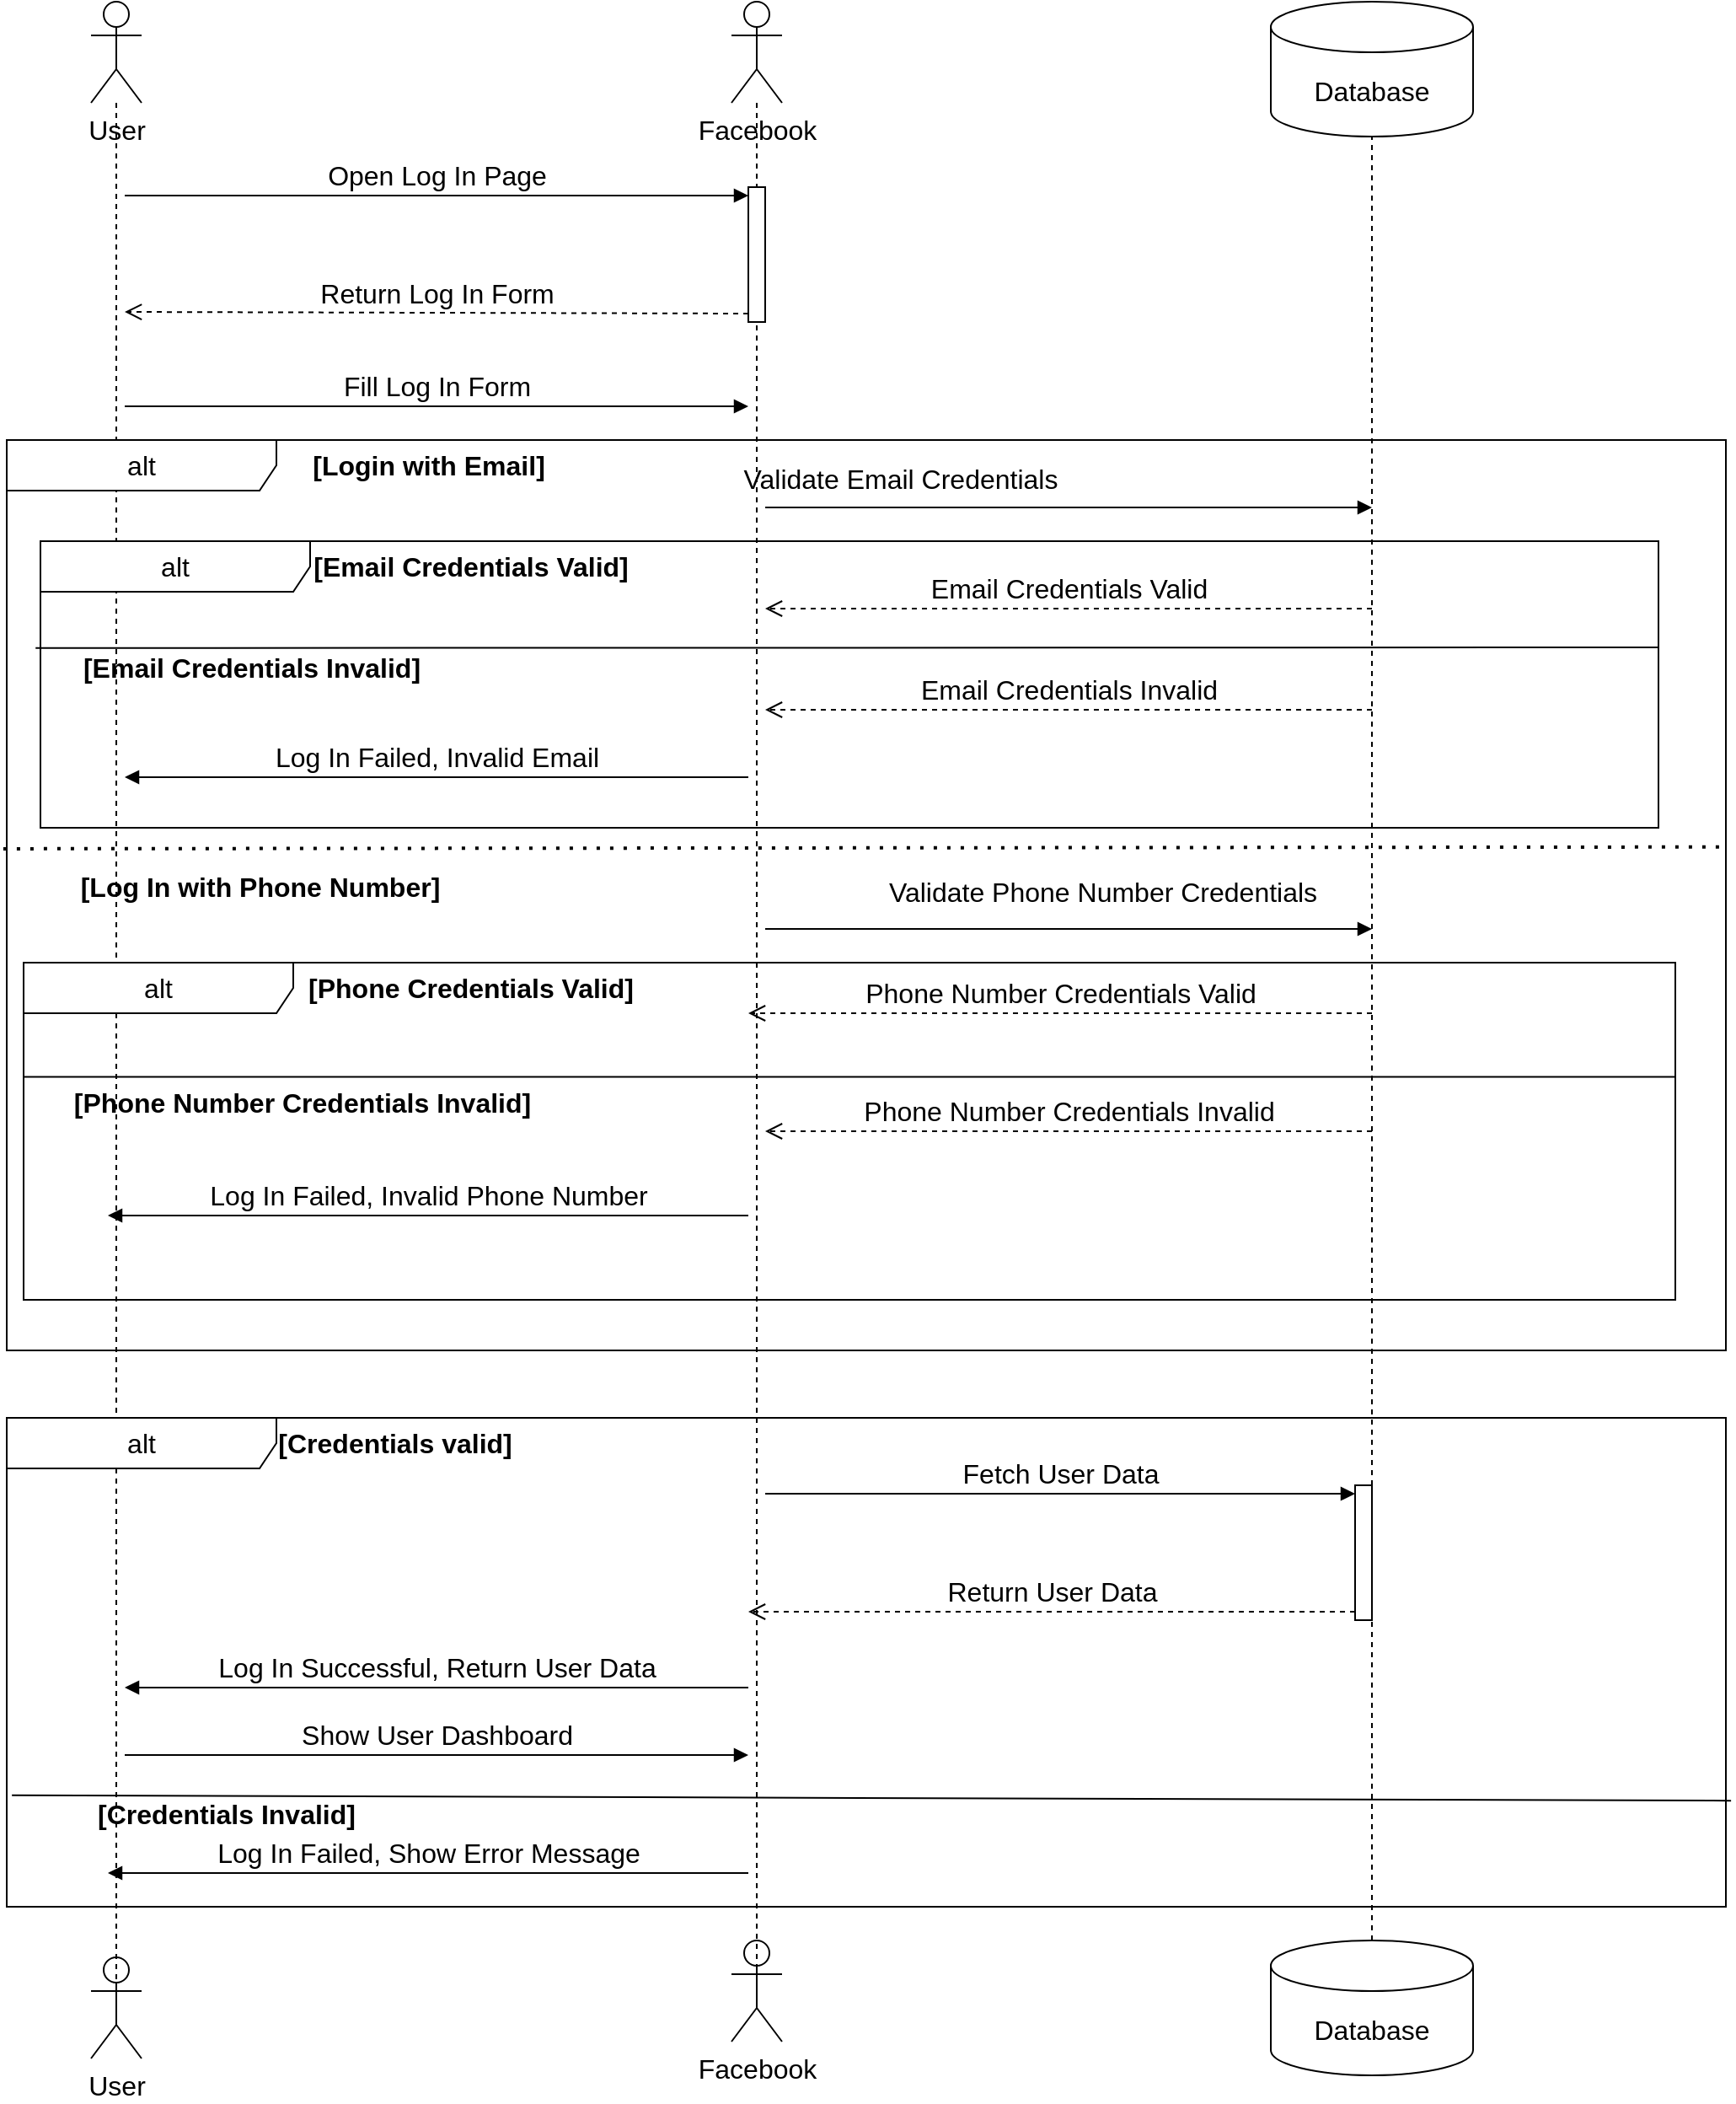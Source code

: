 <mxfile version="24.4.9" type="google">
  <diagram name="Page-1" id="2YBvvXClWsGukQMizWep">
    <mxGraphModel grid="1" page="1" gridSize="10" guides="1" tooltips="1" connect="1" arrows="1" fold="1" pageScale="1" pageWidth="850" pageHeight="1100" math="0" shadow="0">
      <root>
        <mxCell id="0" />
        <mxCell id="1" parent="0" />
        <mxCell id="pfkAAsE32BpPfaBulQgl-2" value="User" style="shape=umlActor;verticalLabelPosition=bottom;verticalAlign=top;html=1;outlineConnect=0;fontSize=16;" vertex="1" parent="1">
          <mxGeometry x="90" y="-1060" width="30" height="60" as="geometry" />
        </mxCell>
        <mxCell id="pfkAAsE32BpPfaBulQgl-3" value="User" style="shape=umlActor;verticalLabelPosition=bottom;verticalAlign=top;html=1;outlineConnect=0;fontSize=16;" vertex="1" parent="1">
          <mxGeometry x="90" y="100" width="30" height="60" as="geometry" />
        </mxCell>
        <mxCell id="pfkAAsE32BpPfaBulQgl-5" value="" style="endArrow=none;dashed=1;html=1;rounded=0;entryX=0.5;entryY=0.5;entryDx=0;entryDy=0;entryPerimeter=0;fontSize=16;" edge="1" parent="1" target="pfkAAsE32BpPfaBulQgl-3">
          <mxGeometry width="50" height="50" relative="1" as="geometry">
            <mxPoint x="105" y="-1000" as="sourcePoint" />
            <mxPoint x="510" y="-700" as="targetPoint" />
          </mxGeometry>
        </mxCell>
        <mxCell id="pfkAAsE32BpPfaBulQgl-6" value="Facebook" style="shape=umlActor;verticalLabelPosition=bottom;verticalAlign=top;html=1;outlineConnect=0;fontSize=16;" vertex="1" parent="1">
          <mxGeometry x="470" y="-1060" width="30" height="60" as="geometry" />
        </mxCell>
        <mxCell id="pfkAAsE32BpPfaBulQgl-9" value="Facebook" style="shape=umlActor;verticalLabelPosition=bottom;verticalAlign=top;html=1;outlineConnect=0;fontSize=16;" vertex="1" parent="1">
          <mxGeometry x="470" y="90" width="30" height="60" as="geometry" />
        </mxCell>
        <mxCell id="pfkAAsE32BpPfaBulQgl-12" value="Database" style="shape=cylinder3;whiteSpace=wrap;html=1;boundedLbl=1;backgroundOutline=1;size=15;fontSize=16;" vertex="1" parent="1">
          <mxGeometry x="790" y="-1060" width="120" height="80" as="geometry" />
        </mxCell>
        <mxCell id="pfkAAsE32BpPfaBulQgl-13" value="Database" style="shape=cylinder3;whiteSpace=wrap;html=1;boundedLbl=1;backgroundOutline=1;size=15;fontSize=16;" vertex="1" parent="1">
          <mxGeometry x="790" y="90" width="120" height="80" as="geometry" />
        </mxCell>
        <mxCell id="pfkAAsE32BpPfaBulQgl-14" value="" style="endArrow=none;dashed=1;html=1;rounded=0;entryX=0.5;entryY=0.5;entryDx=0;entryDy=0;entryPerimeter=0;fontSize=16;" edge="1" parent="1" source="pfkAAsE32BpPfaBulQgl-6" target="pfkAAsE32BpPfaBulQgl-9">
          <mxGeometry width="50" height="50" relative="1" as="geometry">
            <mxPoint x="730" y="-650" as="sourcePoint" />
            <mxPoint x="780" y="-700" as="targetPoint" />
          </mxGeometry>
        </mxCell>
        <mxCell id="pfkAAsE32BpPfaBulQgl-15" value="" style="endArrow=none;dashed=1;html=1;rounded=0;entryX=0.5;entryY=1;entryDx=0;entryDy=0;entryPerimeter=0;exitX=0.5;exitY=0;exitDx=0;exitDy=0;exitPerimeter=0;fontSize=16;" edge="1" parent="1" source="pfkAAsE32BpPfaBulQgl-13" target="pfkAAsE32BpPfaBulQgl-12">
          <mxGeometry width="50" height="50" relative="1" as="geometry">
            <mxPoint x="730" y="-650" as="sourcePoint" />
            <mxPoint x="780" y="-700" as="targetPoint" />
          </mxGeometry>
        </mxCell>
        <mxCell id="pfkAAsE32BpPfaBulQgl-18" value="" style="html=1;points=[[0,0,0,0,5],[0,1,0,0,-5],[1,0,0,0,5],[1,1,0,0,-5]];perimeter=orthogonalPerimeter;outlineConnect=0;targetShapes=umlLifeline;portConstraint=eastwest;newEdgeStyle={&quot;curved&quot;:0,&quot;rounded&quot;:0};fontSize=16;" vertex="1" parent="1">
          <mxGeometry x="480" y="-950" width="10" height="80" as="geometry" />
        </mxCell>
        <mxCell id="pfkAAsE32BpPfaBulQgl-19" value="Open Log In Page" style="html=1;verticalAlign=bottom;endArrow=block;curved=0;rounded=0;entryX=0;entryY=0;entryDx=0;entryDy=5;fontSize=16;" edge="1" parent="1" target="pfkAAsE32BpPfaBulQgl-18">
          <mxGeometry relative="1" as="geometry">
            <mxPoint x="110" y="-945" as="sourcePoint" />
          </mxGeometry>
        </mxCell>
        <mxCell id="pfkAAsE32BpPfaBulQgl-20" value="Return Log In Form" style="html=1;verticalAlign=bottom;endArrow=open;dashed=1;endSize=8;curved=0;rounded=0;exitX=0;exitY=1;exitDx=0;exitDy=-5;fontSize=16;" edge="1" parent="1" source="pfkAAsE32BpPfaBulQgl-18">
          <mxGeometry relative="1" as="geometry">
            <mxPoint x="110" y="-876" as="targetPoint" />
          </mxGeometry>
        </mxCell>
        <mxCell id="pfkAAsE32BpPfaBulQgl-24" value="Fill Log In Form" style="html=1;verticalAlign=bottom;endArrow=block;curved=0;rounded=0;fontSize=16;" edge="1" parent="1">
          <mxGeometry width="80" relative="1" as="geometry">
            <mxPoint x="110" y="-820" as="sourcePoint" />
            <mxPoint x="480" y="-820" as="targetPoint" />
          </mxGeometry>
        </mxCell>
        <mxCell id="pfkAAsE32BpPfaBulQgl-25" value="alt" style="shape=umlFrame;whiteSpace=wrap;html=1;pointerEvents=0;recursiveResize=0;container=1;collapsible=0;width=160;fontSize=16;" vertex="1" parent="1">
          <mxGeometry x="40" y="-800" width="1020" height="540" as="geometry" />
        </mxCell>
        <mxCell id="pfkAAsE32BpPfaBulQgl-26" value="&lt;b style=&quot;font-size: 16px;&quot;&gt;[Login with Email]&lt;/b&gt;" style="text;html=1;align=center;verticalAlign=middle;resizable=0;points=[];autosize=1;strokeColor=none;fillColor=none;fontSize=16;" vertex="1" parent="pfkAAsE32BpPfaBulQgl-25">
          <mxGeometry x="170" width="160" height="30" as="geometry" />
        </mxCell>
        <mxCell id="pfkAAsE32BpPfaBulQgl-29" value="alt" style="shape=umlFrame;whiteSpace=wrap;html=1;pointerEvents=0;recursiveResize=0;container=1;collapsible=0;width=160;fontSize=16;" vertex="1" parent="pfkAAsE32BpPfaBulQgl-25">
          <mxGeometry x="20" y="60" width="960" height="170" as="geometry" />
        </mxCell>
        <mxCell id="pfkAAsE32BpPfaBulQgl-30" value="&lt;b style=&quot;font-size: 16px;&quot;&gt;[Email Credentials Valid]&lt;/b&gt;" style="text;html=1;align=center;verticalAlign=middle;resizable=0;points=[];autosize=1;strokeColor=none;fillColor=none;fontSize=16;" vertex="1" parent="pfkAAsE32BpPfaBulQgl-29">
          <mxGeometry x="150" width="210" height="30" as="geometry" />
        </mxCell>
        <mxCell id="pfkAAsE32BpPfaBulQgl-33" value="&lt;b style=&quot;font-size: 16px;&quot;&gt;[Email Credentials Invalid]&lt;/b&gt;" style="text;html=1;align=center;verticalAlign=middle;resizable=0;points=[];autosize=1;strokeColor=none;fillColor=none;fontSize=16;" vertex="1" parent="pfkAAsE32BpPfaBulQgl-29">
          <mxGeometry x="15" y="60" width="220" height="30" as="geometry" />
        </mxCell>
        <mxCell id="pfkAAsE32BpPfaBulQgl-36" value="Log In Failed, Invalid Email" style="html=1;verticalAlign=bottom;endArrow=block;curved=0;rounded=0;fontSize=16;" edge="1" parent="pfkAAsE32BpPfaBulQgl-29">
          <mxGeometry width="80" relative="1" as="geometry">
            <mxPoint x="420" y="140" as="sourcePoint" />
            <mxPoint x="50" y="140" as="targetPoint" />
            <mxPoint as="offset" />
          </mxGeometry>
        </mxCell>
        <mxCell id="pfkAAsE32BpPfaBulQgl-57" value="&lt;span style=&quot;font-size: 16px;&quot;&gt;Email Credentials Valid&lt;/span&gt;" style="html=1;verticalAlign=bottom;endArrow=open;dashed=1;endSize=8;curved=0;rounded=0;" edge="1" parent="pfkAAsE32BpPfaBulQgl-29">
          <mxGeometry relative="1" as="geometry">
            <mxPoint x="790" y="40" as="sourcePoint" />
            <mxPoint x="430" y="40" as="targetPoint" />
          </mxGeometry>
        </mxCell>
        <mxCell id="pfkAAsE32BpPfaBulQgl-32" value="" style="endArrow=none;html=1;rounded=0;exitX=-0.003;exitY=0.373;exitDx=0;exitDy=0;exitPerimeter=0;fontSize=16;" edge="1" parent="pfkAAsE32BpPfaBulQgl-25" source="pfkAAsE32BpPfaBulQgl-29">
          <mxGeometry width="50" height="50" relative="1" as="geometry">
            <mxPoint x="710" y="250" as="sourcePoint" />
            <mxPoint x="980" y="123" as="targetPoint" />
          </mxGeometry>
        </mxCell>
        <mxCell id="pfkAAsE32BpPfaBulQgl-38" value="&lt;b style=&quot;font-size: 16px;&quot;&gt;[Log In with Phone Number]&lt;/b&gt;" style="text;html=1;align=center;verticalAlign=middle;resizable=0;points=[];autosize=1;strokeColor=none;fillColor=none;fontSize=16;" vertex="1" parent="pfkAAsE32BpPfaBulQgl-25">
          <mxGeometry x="30" y="250" width="240" height="30" as="geometry" />
        </mxCell>
        <mxCell id="pfkAAsE32BpPfaBulQgl-39" value="Validate Phone Number Credentials" style="html=1;verticalAlign=bottom;endArrow=block;curved=0;rounded=0;fontSize=16;" edge="1" parent="pfkAAsE32BpPfaBulQgl-25">
          <mxGeometry x="0.111" y="10" width="80" relative="1" as="geometry">
            <mxPoint x="450" y="290" as="sourcePoint" />
            <mxPoint x="810" y="290" as="targetPoint" />
            <mxPoint as="offset" />
          </mxGeometry>
        </mxCell>
        <mxCell id="pfkAAsE32BpPfaBulQgl-40" value="alt" style="shape=umlFrame;whiteSpace=wrap;html=1;pointerEvents=0;recursiveResize=0;container=1;collapsible=0;width=160;fontSize=16;" vertex="1" parent="pfkAAsE32BpPfaBulQgl-25">
          <mxGeometry x="10" y="310" width="980" height="200" as="geometry" />
        </mxCell>
        <mxCell id="pfkAAsE32BpPfaBulQgl-41" value="&lt;b style=&quot;font-size: 16px;&quot;&gt;[Phone Credentials Valid]&lt;/b&gt;" style="text;html=1;align=center;verticalAlign=middle;resizable=0;points=[];autosize=1;strokeColor=none;fillColor=none;fontSize=16;" vertex="1" parent="pfkAAsE32BpPfaBulQgl-40">
          <mxGeometry x="155" width="220" height="30" as="geometry" />
        </mxCell>
        <mxCell id="pfkAAsE32BpPfaBulQgl-44" value="&lt;b style=&quot;font-size: 16px;&quot;&gt;[Phone Number Credentials Invalid]&lt;/b&gt;" style="text;html=1;align=center;verticalAlign=middle;resizable=0;points=[];autosize=1;strokeColor=none;fillColor=none;fontSize=16;" vertex="1" parent="pfkAAsE32BpPfaBulQgl-40">
          <mxGeometry x="20" y="68" width="290" height="30" as="geometry" />
        </mxCell>
        <mxCell id="pfkAAsE32BpPfaBulQgl-46" value="Log In Failed, Invalid Phone Number" style="html=1;verticalAlign=bottom;endArrow=block;curved=0;rounded=0;fontSize=16;" edge="1" parent="pfkAAsE32BpPfaBulQgl-40">
          <mxGeometry width="80" relative="1" as="geometry">
            <mxPoint x="430" y="150" as="sourcePoint" />
            <mxPoint x="50" y="150" as="targetPoint" />
          </mxGeometry>
        </mxCell>
        <mxCell id="pfkAAsE32BpPfaBulQgl-43" value="" style="endArrow=none;html=1;rounded=0;exitX=0;exitY=0.339;exitDx=0;exitDy=0;exitPerimeter=0;entryX=1;entryY=0.339;entryDx=0;entryDy=0;entryPerimeter=0;fontSize=16;" edge="1" parent="pfkAAsE32BpPfaBulQgl-25" source="pfkAAsE32BpPfaBulQgl-40" target="pfkAAsE32BpPfaBulQgl-40">
          <mxGeometry width="50" height="50" relative="1" as="geometry">
            <mxPoint x="770" y="330" as="sourcePoint" />
            <mxPoint x="820" y="280" as="targetPoint" />
          </mxGeometry>
        </mxCell>
        <mxCell id="pfkAAsE32BpPfaBulQgl-27" value="" style="html=1;verticalAlign=bottom;labelBackgroundColor=none;endArrow=block;endFill=1;rounded=0;fontSize=16;" edge="1" parent="1">
          <mxGeometry width="160" relative="1" as="geometry">
            <mxPoint x="490" y="-760" as="sourcePoint" />
            <mxPoint x="850" y="-760" as="targetPoint" />
          </mxGeometry>
        </mxCell>
        <mxCell id="pfkAAsE32BpPfaBulQgl-28" value="Validate Email Credentials" style="text;html=1;align=center;verticalAlign=middle;resizable=0;points=[];autosize=1;strokeColor=none;fillColor=none;fontSize=16;" vertex="1" parent="1">
          <mxGeometry x="465" y="-792" width="210" height="30" as="geometry" />
        </mxCell>
        <mxCell id="pfkAAsE32BpPfaBulQgl-37" value="" style="endArrow=none;dashed=1;html=1;dashPattern=1 3;strokeWidth=2;rounded=0;entryX=0.998;entryY=0.447;entryDx=0;entryDy=0;entryPerimeter=0;exitX=-0.002;exitY=0.449;exitDx=0;exitDy=0;exitPerimeter=0;fontSize=16;" edge="1" parent="1" source="pfkAAsE32BpPfaBulQgl-25" target="pfkAAsE32BpPfaBulQgl-25">
          <mxGeometry width="50" height="50" relative="1" as="geometry">
            <mxPoint x="30" y="-555" as="sourcePoint" />
            <mxPoint x="900" y="-570" as="targetPoint" />
          </mxGeometry>
        </mxCell>
        <mxCell id="pfkAAsE32BpPfaBulQgl-47" value="alt" style="shape=umlFrame;whiteSpace=wrap;html=1;pointerEvents=0;recursiveResize=0;container=1;collapsible=0;width=160;fontSize=16;" vertex="1" parent="1">
          <mxGeometry x="40" y="-220" width="1020" height="290" as="geometry" />
        </mxCell>
        <mxCell id="pfkAAsE32BpPfaBulQgl-48" value="&lt;b style=&quot;font-size: 16px;&quot;&gt;[Credentials valid]&lt;/b&gt;" style="text;html=1;align=center;verticalAlign=middle;resizable=0;points=[];autosize=1;strokeColor=none;fillColor=none;fontSize=16;" vertex="1" parent="pfkAAsE32BpPfaBulQgl-47">
          <mxGeometry x="150" width="160" height="30" as="geometry" />
        </mxCell>
        <mxCell id="pfkAAsE32BpPfaBulQgl-49" value="" style="html=1;points=[[0,0,0,0,5],[0,1,0,0,-5],[1,0,0,0,5],[1,1,0,0,-5]];perimeter=orthogonalPerimeter;outlineConnect=0;targetShapes=umlLifeline;portConstraint=eastwest;newEdgeStyle={&quot;curved&quot;:0,&quot;rounded&quot;:0};fontSize=16;" vertex="1" parent="pfkAAsE32BpPfaBulQgl-47">
          <mxGeometry x="800" y="40" width="10" height="80" as="geometry" />
        </mxCell>
        <mxCell id="pfkAAsE32BpPfaBulQgl-50" value="Fetch User Data" style="html=1;verticalAlign=bottom;endArrow=block;curved=0;rounded=0;entryX=0;entryY=0;entryDx=0;entryDy=5;fontSize=16;" edge="1" parent="pfkAAsE32BpPfaBulQgl-47" target="pfkAAsE32BpPfaBulQgl-49">
          <mxGeometry relative="1" as="geometry">
            <mxPoint x="450" y="45" as="sourcePoint" />
            <mxPoint as="offset" />
          </mxGeometry>
        </mxCell>
        <mxCell id="pfkAAsE32BpPfaBulQgl-51" value="Return User Data" style="html=1;verticalAlign=bottom;endArrow=open;dashed=1;endSize=8;curved=0;rounded=0;exitX=0;exitY=1;exitDx=0;exitDy=-5;fontSize=16;" edge="1" parent="pfkAAsE32BpPfaBulQgl-47" source="pfkAAsE32BpPfaBulQgl-49">
          <mxGeometry relative="1" as="geometry">
            <mxPoint x="440" y="115" as="targetPoint" />
          </mxGeometry>
        </mxCell>
        <mxCell id="pfkAAsE32BpPfaBulQgl-52" value="Log In Successful, Return User Data" style="html=1;verticalAlign=bottom;endArrow=block;curved=0;rounded=0;fontSize=16;" edge="1" parent="pfkAAsE32BpPfaBulQgl-47">
          <mxGeometry width="80" relative="1" as="geometry">
            <mxPoint x="440" y="160" as="sourcePoint" />
            <mxPoint x="70" y="160" as="targetPoint" />
          </mxGeometry>
        </mxCell>
        <mxCell id="pfkAAsE32BpPfaBulQgl-55" value="&lt;b style=&quot;font-size: 16px;&quot;&gt;[Credentials Invalid]&lt;/b&gt;" style="text;html=1;align=center;verticalAlign=middle;resizable=0;points=[];autosize=1;strokeColor=none;fillColor=none;fontSize=16;" vertex="1" parent="pfkAAsE32BpPfaBulQgl-47">
          <mxGeometry x="40" y="220" width="180" height="30" as="geometry" />
        </mxCell>
        <mxCell id="pfkAAsE32BpPfaBulQgl-56" value="Log In Failed, Show Error Message" style="html=1;verticalAlign=bottom;endArrow=block;curved=0;rounded=0;fontSize=16;" edge="1" parent="pfkAAsE32BpPfaBulQgl-47">
          <mxGeometry width="80" relative="1" as="geometry">
            <mxPoint x="440" y="270" as="sourcePoint" />
            <mxPoint x="60" y="270" as="targetPoint" />
            <mxPoint as="offset" />
          </mxGeometry>
        </mxCell>
        <mxCell id="pfkAAsE32BpPfaBulQgl-53" value="Show User Dashboard" style="html=1;verticalAlign=bottom;endArrow=block;curved=0;rounded=0;fontSize=16;" edge="1" parent="1">
          <mxGeometry width="80" relative="1" as="geometry">
            <mxPoint x="110" y="-20" as="sourcePoint" />
            <mxPoint x="480" y="-20" as="targetPoint" />
          </mxGeometry>
        </mxCell>
        <mxCell id="pfkAAsE32BpPfaBulQgl-54" value="" style="endArrow=none;html=1;rounded=0;exitX=0.003;exitY=0.772;exitDx=0;exitDy=0;exitPerimeter=0;entryX=1.003;entryY=0.783;entryDx=0;entryDy=0;entryPerimeter=0;fontSize=16;" edge="1" parent="1" source="pfkAAsE32BpPfaBulQgl-47" target="pfkAAsE32BpPfaBulQgl-47">
          <mxGeometry width="50" height="50" relative="1" as="geometry">
            <mxPoint x="680" y="150" as="sourcePoint" />
            <mxPoint x="730" y="100" as="targetPoint" />
          </mxGeometry>
        </mxCell>
        <mxCell id="pfkAAsE32BpPfaBulQgl-58" value="&lt;span style=&quot;font-size: 16px;&quot;&gt;Email Credentials Invalid&lt;/span&gt;" style="html=1;verticalAlign=bottom;endArrow=open;dashed=1;endSize=8;curved=0;rounded=0;" edge="1" parent="1">
          <mxGeometry relative="1" as="geometry">
            <mxPoint x="850" y="-640" as="sourcePoint" />
            <mxPoint x="490" y="-640" as="targetPoint" />
          </mxGeometry>
        </mxCell>
        <mxCell id="pfkAAsE32BpPfaBulQgl-61" value="&lt;span style=&quot;font-size: 16px;&quot;&gt;Phone Number Credentials Valid&lt;/span&gt;" style="html=1;verticalAlign=bottom;endArrow=open;dashed=1;endSize=8;curved=0;rounded=0;" edge="1" parent="1">
          <mxGeometry relative="1" as="geometry">
            <mxPoint x="850" y="-460" as="sourcePoint" />
            <mxPoint x="480" y="-460" as="targetPoint" />
          </mxGeometry>
        </mxCell>
        <mxCell id="pfkAAsE32BpPfaBulQgl-64" value="&lt;span style=&quot;font-size: 16px;&quot;&gt;Phone Number Credentials Invalid&lt;/span&gt;" style="html=1;verticalAlign=bottom;endArrow=open;dashed=1;endSize=8;curved=0;rounded=0;" edge="1" parent="1">
          <mxGeometry relative="1" as="geometry">
            <mxPoint x="850" y="-390" as="sourcePoint" />
            <mxPoint x="490" y="-390" as="targetPoint" />
          </mxGeometry>
        </mxCell>
      </root>
    </mxGraphModel>
  </diagram>
</mxfile>
